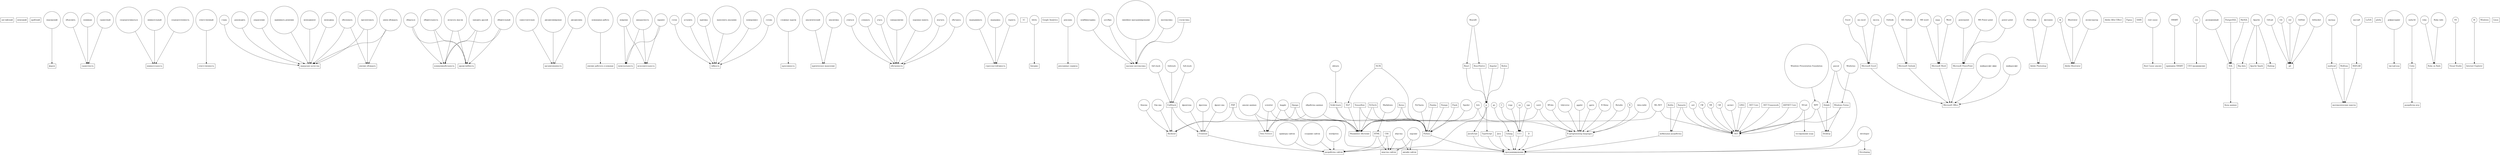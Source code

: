 digraph {
	node [shape=box]
	0 [label="английский"]
	node [shape=box]
	1 [label="немецкий"]
	node [shape=box]
	2 [label="арабский"]
	node [shape=box]
	3 [label="фарси"]
	node [shape=circle]
	4 [label="персидский"]
	node [shape=box]
	5 [label="грамотность"]
	node [shape=circle]
	6 [label="объяснить"]
	node [shape=circle]
	7 [label="понимаю"]
	node [shape=circle]
	8 [label="грамотный"]
	node [shape=box]
	9 [label="внимательность"]
	node [shape=circle]
	10 [label="сосредотачиваться"]
	node [shape=circle]
	11 [label="внимательный"]
	node [shape=circle]
	12 [label="сосредоточенность"]
	node [shape=box]
	13 [label="ответственность"]
	node [shape=circle]
	14 [label="ответственный"]
	node [shape=box]
	15 [label="лидерские качества"]
	node [shape=circle]
	16 [label="принимать решения"]
	node [shape=circle]
	17 [label="менеджмент"]
	node [shape=circle]
	18 [label="менеджер"]
	node [shape=circle]
	19 [label="глава"]
	node [shape=circle]
	20 [label="руководить"]
	node [shape=circle]
	21 [label="управление"]
	node [shape=box]
	22 [label="умение убеждать"]
	node [shape=circle]
	23 [label="обосновать"]
	node [shape=circle]
	24 [label="презентовать"]
	node [shape=circle]
	25 [label="умею убеждать"]
	node [shape=box]
	26 [label="коммуникабельность"]
	node [shape=box]
	27 [label="дружелюбность"]
	node [shape=circle]
	28 [label="общительный"]
	node [shape=circle]
	29 [label="общаться"]
	node [shape=circle]
	30 [label="общительность"]
	node [shape=circle]
	31 [label="излагать мысли"]
	node [shape=circle]
	32 [label="заводить друзей"]
	node [shape=box]
	33 [label="организованность"]
	node [shape=circle]
	34 [label="самостоятельно"]
	node [shape=circle]
	35 [label="дисциплинирован"]
	node [shape=circle]
	36 [label="дисциплина"]
	node [shape=box]
	37 [label="умение работать в команде"]
	node [shape=circle]
	38 [label="командная работа"]
	node [shape=box]
	39 [label="пунктуальность"]
	node [shape=box]
	40 [label="исполнительность"]
	node [shape=circle]
	41 [label="вовремя"]
	node [shape=circle]
	42 [label="аккуратность"]
	node [shape=circle]
	43 [label="заранее"]
	node [shape=box]
	44 [label="гибкость"]
	node [shape=circle]
	45 [label="готов"]
	node [shape=circle]
	46 [label="уступить"]
	node [shape=circle]
	47 [label="критика"]
	node [shape=circle]
	48 [label="выполнять указания"]
	node [shape=circle]
	49 [label="компромисс"]
	node [shape=circle]
	50 [label="готова"]
	node [shape=box]
	51 [label="креативность"]
	node [shape=circle]
	52 [label="сложные задачи"]
	node [shape=box]
	53 [label="критическое мышление"]
	node [shape=circle]
	54 [label="аналитический"]
	node [shape=circle]
	55 [label="аналитика"]
	node [shape=box]
	56 [label="обучаемость"]
	node [shape=circle]
	57 [label="учиться"]
	node [shape=circle]
	58 [label="узнавать"]
	node [shape=circle]
	59 [label="учусь"]
	node [shape=circle]
	60 [label="саморазвитие"]
	node [shape=circle]
	61 [label="хорошая память"]
	node [shape=circle]
	62 [label="изучать"]
	node [shape=circle]
	63 [label="обучаюсь"]
	node [shape=box]
	64 [label="стрессоустойчивость"]
	node [shape=circle]
	65 [label="выдерживать"]
	node [shape=circle]
	66 [label="выдержка"]
	node [shape=circle]
	67 [label="терпеть"]
	node [shape=box]
	68 [label="1С"]
	node [shape=box]
	69 [label="Битрикс"]
	node [shape=circle]
	70 [label=bitrix]
	node [shape=box]
	71 [label="Google Analytics"]
	node [shape=box]
	72 [label="рекламные сервисы"]
	node [shape=circle]
	73 [label="реклама"]
	node [shape=box]
	74 [label="высшая математика"]
	node [shape=circle]
	75 [label="комбинаторика"]
	node [shape=circle]
	76 [label="алгебра"]
	node [shape=circle]
	77 [label="линейное программирование"]
	node [shape=circle]
	78 [label="математика"]
	node [shape=box]
	79 [label="статистика"]
	node [shape=box]
	80 [label="Машинное обучение"]
	node [shape=box]
	81 [label="Data Science"]
	node [shape=circle]
	82 [label="анализ данных"]
	node [shape=circle]
	83 [label=scientist]
	node [shape=circle]
	84 [label=kaggle]
	node [shape=circle]
	85 [label="обработка данных"]
	node [shape=box]
	86 [label="Microsoft Office"]
	node [shape=box]
	87 [label="Microsoft Excel"]
	node [shape=box]
	88 [label="Microsoft Outlook"]
	node [shape=box]
	89 [label="Microsoft Word"]
	node [shape=box]
	90 [label="Microsoft PowerPoint"]
	node [shape=circle]
	91 [label="майкрософт офис"]
	node [shape=circle]
	92 [label="майкрософт"]
	node [shape=circle]
	93 [label="MS word"]
	node [shape=circle]
	94 [label="ворд"]
	node [shape=circle]
	95 [label=Word]
	node [shape=circle]
	96 [label=Excel]
	node [shape=circle]
	97 [label="ms excel"]
	node [shape=circle]
	98 [label="эксель"]
	node [shape=circle]
	99 [label=powerpoint]
	node [shape=circle]
	100 [label="MS Power point"]
	node [shape=circle]
	101 [label="power point"]
	node [shape=circle]
	102 [label=Outlook]
	node [shape=circle]
	103 [label="MS Outlook"]
	node [shape=box]
	104 [label="Adobe Photoshop"]
	node [shape=circle]
	105 [label=Photoshop]
	node [shape=circle]
	106 [label="фотошоп"]
	node [shape=box]
	107 [label="Adobe Illustrator"]
	node [shape=circle]
	108 [label=Ai]
	node [shape=circle]
	109 [label=Illustrator]
	node [shape=circle]
	110 [label="иллюстратор"]
	node [shape=box]
	111 [label="Adobe After Effect"]
	node [shape=box]
	112 [label=Figma]
	node [shape=box]
	113 [label=SASS]
	node [shape=box]
	114 [label="Root Cause анализ"]
	node [shape=circle]
	115 [label="root cause"]
	node [shape=box]
	116 [label="принципы SMART"]
	node [shape=circle]
	117 [label=SMART]
	node [shape=box]
	118 [label="дизайн сайтов"]
	node [shape=box]
	119 [label="верстка сайтов"]
	node [shape=circle]
	120 [label="парсинг"]
	node [shape=circle]
	121 [label="вёрстка"]
	node [shape=box]
	122 [label="СЕО продвижение"]
	node [shape=circle]
	123 [label=ceo]
	node [shape=box]
	124 [label="базы данных"]
	node [shape=box]
	125 [label=SQL]
	node [shape=circle]
	126 [label="реляционный"]
	node [shape=box]
	127 [label=PostgreSQL]
	node [shape=box]
	128 [label=MySQL]
	node [shape=box]
	129 [label="Big data"]
	node [shape=box]
	130 [label="Apache Spark"]
	node [shape=box]
	131 [label=Hadoop]
	node [shape=circle]
	132 [label=Apache]
	node [shape=box]
	133 [label=git]
	node [shape=circle]
	134 [label=GitLab]
	node [shape=circle]
	135 [label=Git]
	node [shape=circle]
	136 [label="гит"]
	node [shape=circle]
	137 [label=GitHub]
	node [shape=circle]
	138 [label=bitbucket]
	node [shape=box]
	139 [label="математические пакеты"]
	node [shape=box]
	140 [label=mathcad]
	node [shape=box]
	141 [label=Wolfram]
	node [shape=box]
	142 [label=MATLAB]
	node [shape=circle]
	143 [label="маткад"]
	node [shape=circle]
	144 [label="матлаб"]
	node [shape=box]
	145 [label=LaTeX]
	node [shape=box]
	146 [label=Desktop]
	node [shape=box]
	147 [label=Delphi]
	node [shape=box]
	148 [label="программирование"]
	node [shape=box]
	149 [label=TypeScript]
	node [shape=box]
	150 [label=Java]
	node [shape=box]
	151 [label="R (programming language)"]
	node [shape=box]
	152 [label=Golang]
	node [shape=box]
	153 [label="C++"]
	node [shape=box]
	154 [label=D]
	node [shape=box]
	155 [label=Python]
	node [shape=box]
	156 [label=JavaScript]
	node [shape=box]
	157 [label="мобильная разработка"]
	node [shape=box]
	158 [label=Kotlin]
	node [shape=circle]
	159 [label=pascal]
	node [shape=circle]
	160 [label=cpp]
	node [shape=circle]
	161 [label=C]
	node [shape=circle]
	162 [label=rcpp]
	node [shape=circle]
	163 [label="си"]
	node [shape=circle]
	164 [label=RPubs]
	node [shape=circle]
	165 [label=tidyverse]
	node [shape=circle]
	166 [label=ggplot]
	node [shape=circle]
	167 [label=ggvis]
	node [shape=circle]
	168 [label="R Shiny"]
	node [shape=circle]
	169 [label=Rstudio]
	node [shape=circle]
	170 [label=R]
	node [shape=circle]
	171 [label="data.table"]
	node [shape=circle]
	172 [label=caret]
	node [shape=circle]
	173 [label=h2o]
	node [shape=box]
	174 [label=plotly]
	node [shape=box]
	175 [label=".NET"]
	node [shape=box]
	176 [label=".NET Core"]
	node [shape=box]
	177 [label=".NET Framework"]
	node [shape=box]
	178 [label="ASP.NET Core"]
	node [shape=box]
	179 [label=Xamarin]
	node [shape=circle]
	180 [label="ML.NET"]
	node [shape=circle]
	181 [label=".net"]
	node [shape=circle]
	182 [label="F#"]
	node [shape=circle]
	183 [label=VB]
	node [shape=circle]
	184 [label="C#"]
	node [shape=circle]
	185 [label="дотнет"]
	node [shape=box]
	186 [label=LINQ]
	node [shape=box]
	187 [label="Windows Forms"]
	node [shape=circle]
	188 [label=Winforms]
	node [shape=circle]
	189 [label=WPF]
	node [shape=circle]
	190 [label="Windows Presentation Foundation"]
	node [shape=box]
	191 [label="тестирование кода"]
	node [shape=circle]
	192 [label=NUnit]
	node [shape=box]
	193 [label="чистый код"]
	node [shape=circle]
	194 [label="рефакторинг"]
	node [shape=box]
	195 [label="разработка игр"]
	node [shape=box]
	196 [label=Unity]
	node [shape=circle]
	197 [label=unity3d]
	node [shape=box]
	198 [label="разработка сайтов"]
	node [shape=circle]
	199 [label=js]
	node [shape=box]
	200 [label=React]
	node [shape=box]
	201 [label=ReactNative]
	node [shape=circle]
	202 [label=ReactJS]
	node [shape=box]
	203 [label=Angular]
	node [shape=box]
	204 [label=Redux]
	node [shape=box]
	205 [label=Backend]
	node [shape=box]
	206 [label=PHP]
	node [shape=circle]
	207 [label=go]
	node [shape=circle]
	208 [label=Spyder]
	node [shape=circle]
	209 [label=PyCharm]
	node [shape=box]
	210 [label=Pandas]
	node [shape=box]
	211 [label=Numpy]
	node [shape=box]
	212 [label="Scikit-learn"]
	node [shape=circle]
	213 [label=sklearn]
	node [shape=box]
	214 [label=PyTorch]
	node [shape=box]
	215 [label=Keras]
	node [shape=box]
	216 [label=Tensorflow]
	node [shape=box]
	217 [label=NLP]
	node [shape=box]
	218 [label=NLTK]
	node [shape=box]
	219 [label=Frontend]
	node [shape=box]
	220 [label=FullStack]
	node [shape=circle]
	221 [label="full-stack"]
	node [shape=circle]
	222 [label="full stack"]
	node [shape=circle]
	223 [label=fullstack]
	node [shape=box]
	224 [label=HTML]
	node [shape=box]
	225 [label=CSS]
	node [shape=circle]
	226 [label="фронт-энд"]
	node [shape=circle]
	227 [label="фронтенд"]
	node [shape=circle]
	228 [label="фротенд"]
	node [shape=circle]
	229 [label="бекенд"]
	node [shape=circle]
	230 [label="бэк-энд"]
	node [shape=circle]
	231 [label=Markdown]
	node [shape=box]
	232 [label="Ruby on Rails"]
	node [shape=circle]
	233 [label=ruby]
	node [shape=circle]
	234 [label="Ruby rails"]
	node [shape=box]
	235 [label=Flask]
	node [shape=box]
	236 [label=Django]
	node [shape=box]
	237 [label=Developing]
	node [shape=circle]
	238 [label=developer]
	node [shape=circle]
	239 [label="примеры сайтов"]
	node [shape=circle]
	240 [label="создание сайтов"]
	node [shape=circle]
	241 [label=wordpress]
	node [shape=box]
	242 [label="Visual Studio"]
	node [shape=circle]
	243 [label=VS]
	node [shape=box]
	244 [label="Internet Explorer"]
	node [shape=circle]
	245 [label=IE]
	node [shape=box]
	246 [label=Windows]
	node [shape=box]
	247 [label=Linux]
	4 -> 3 [constraint=true]
	6 -> 5 [constraint=true]
	7 -> 5 [constraint=true]
	8 -> 5 [constraint=true]
	10 -> 9 [constraint=true]
	11 -> 9 [constraint=true]
	12 -> 9 [constraint=true]
	14 -> 13 [constraint=true]
	16 -> 15 [constraint=true]
	17 -> 15 [constraint=true]
	18 -> 15 [constraint=true]
	19 -> 15 [constraint=true]
	20 -> 15 [constraint=true]
	21 -> 15 [constraint=true]
	23 -> 15 [constraint=true]
	23 -> 22 [constraint=true]
	24 -> 15 [constraint=true]
	24 -> 22 [constraint=true]
	25 -> 15 [constraint=true]
	25 -> 22 [constraint=true]
	28 -> 26 [constraint=true]
	28 -> 27 [constraint=true]
	29 -> 26 [constraint=true]
	29 -> 27 [constraint=true]
	30 -> 26 [constraint=true]
	30 -> 27 [constraint=true]
	31 -> 26 [constraint=true]
	31 -> 27 [constraint=true]
	32 -> 26 [constraint=true]
	32 -> 27 [constraint=true]
	34 -> 33 [constraint=true]
	35 -> 33 [constraint=true]
	36 -> 33 [constraint=true]
	38 -> 37 [constraint=true]
	41 -> 39 [constraint=true]
	41 -> 40 [constraint=true]
	42 -> 39 [constraint=true]
	42 -> 40 [constraint=true]
	43 -> 39 [constraint=true]
	43 -> 40 [constraint=true]
	45 -> 44 [constraint=true]
	46 -> 44 [constraint=true]
	47 -> 44 [constraint=true]
	48 -> 44 [constraint=true]
	49 -> 44 [constraint=true]
	50 -> 44 [constraint=true]
	52 -> 51 [constraint=true]
	54 -> 53 [constraint=true]
	55 -> 53 [constraint=true]
	57 -> 56 [constraint=true]
	58 -> 56 [constraint=true]
	59 -> 56 [constraint=true]
	60 -> 56 [constraint=true]
	61 -> 56 [constraint=true]
	62 -> 56 [constraint=true]
	63 -> 56 [constraint=true]
	65 -> 64 [constraint=true]
	66 -> 64 [constraint=true]
	67 -> 64 [constraint=true]
	70 -> 69 [constraint=true]
	73 -> 72 [constraint=true]
	75 -> 74 [constraint=true]
	76 -> 74 [constraint=true]
	77 -> 74 [constraint=true]
	78 -> 74 [constraint=true]
	79 -> 74 [constraint=true]
	82 -> 80 [constraint=true]
	82 -> 81 [constraint=true]
	83 -> 80 [constraint=true]
	83 -> 81 [constraint=true]
	84 -> 80 [constraint=true]
	84 -> 81 [constraint=true]
	85 -> 80 [constraint=true]
	85 -> 81 [constraint=true]
	87 -> 86 [constraint=true]
	88 -> 86 [constraint=true]
	89 -> 86 [constraint=true]
	90 -> 86 [constraint=true]
	91 -> 86 [constraint=true]
	92 -> 86 [constraint=true]
	93 -> 89 [constraint=true]
	94 -> 89 [constraint=true]
	95 -> 89 [constraint=true]
	96 -> 87 [constraint=true]
	97 -> 87 [constraint=true]
	98 -> 87 [constraint=true]
	99 -> 90 [constraint=true]
	100 -> 90 [constraint=true]
	101 -> 90 [constraint=true]
	102 -> 88 [constraint=true]
	103 -> 88 [constraint=true]
	105 -> 104 [constraint=true]
	106 -> 104 [constraint=true]
	108 -> 107 [constraint=true]
	109 -> 107 [constraint=true]
	110 -> 107 [constraint=true]
	115 -> 114 [constraint=true]
	117 -> 116 [constraint=true]
	120 -> 118 [constraint=true]
	120 -> 119 [constraint=true]
	121 -> 118 [constraint=true]
	121 -> 119 [constraint=true]
	123 -> 122 [constraint=true]
	125 -> 124 [constraint=true]
	126 -> 125 [constraint=true]
	127 -> 125 [constraint=true]
	128 -> 125 [constraint=true]
	132 -> 129 [constraint=true]
	132 -> 130 [constraint=true]
	132 -> 131 [constraint=true]
	134 -> 133 [constraint=true]
	135 -> 133 [constraint=true]
	136 -> 133 [constraint=true]
	137 -> 133 [constraint=true]
	138 -> 133 [constraint=true]
	140 -> 139 [constraint=true]
	141 -> 139 [constraint=true]
	142 -> 139 [constraint=true]
	143 -> 140 [constraint=true]
	144 -> 142 [constraint=true]
	147 -> 146 [constraint=true]
	149 -> 148 [constraint=true]
	150 -> 148 [constraint=true]
	151 -> 148 [constraint=true]
	152 -> 148 [constraint=true]
	153 -> 148 [constraint=true]
	154 -> 148 [constraint=true]
	155 -> 148 [constraint=true]
	156 -> 148 [constraint=true]
	157 -> 148 [constraint=true]
	158 -> 157 [constraint=true]
	159 -> 147 [constraint=true]
	159 -> 148 [constraint=true]
	160 -> 153 [constraint=true]
	161 -> 153 [constraint=true]
	162 -> 153 [constraint=true]
	163 -> 153 [constraint=true]
	164 -> 151 [constraint=true]
	165 -> 151 [constraint=true]
	166 -> 151 [constraint=true]
	167 -> 151 [constraint=true]
	168 -> 151 [constraint=true]
	169 -> 151 [constraint=true]
	170 -> 151 [constraint=true]
	171 -> 151 [constraint=true]
	172 -> 151 [constraint=true]
	172 -> 80 [constraint=true]
	173 -> 151 [constraint=true]
	173 -> 80 [constraint=true]
	176 -> 175 [constraint=true]
	177 -> 175 [constraint=true]
	178 -> 175 [constraint=true]
	179 -> 175 [constraint=true]
	179 -> 157 [constraint=true]
	180 -> 175 [constraint=true]
	180 -> 80 [constraint=true]
	181 -> 175 [constraint=true]
	182 -> 175 [constraint=true]
	183 -> 175 [constraint=true]
	184 -> 175 [constraint=true]
	185 -> 175 [constraint=true]
	186 -> 175 [constraint=true]
	187 -> 175 [constraint=true]
	187 -> 146 [constraint=true]
	188 -> 187 [constraint=true]
	189 -> 175 [constraint=true]
	189 -> 146 [constraint=true]
	190 -> 189 [constraint=true]
	192 -> 191 [constraint=true]
	192 -> 175 [constraint=true]
	194 -> 193 [constraint=true]
	196 -> 195 [constraint=true]
	197 -> 196 [constraint=true]
	199 -> 156 [constraint=true]
	199 -> 149 [constraint=true]
	199 -> 198 [constraint=true]
	200 -> 199 [constraint=true]
	201 -> 199 [constraint=true]
	202 -> 200 [constraint=true]
	202 -> 201 [constraint=true]
	203 -> 199 [constraint=true]
	204 -> 199 [constraint=true]
	206 -> 148 [constraint=true]
	206 -> 205 [constraint=true]
	207 -> 152 [constraint=true]
	208 -> 155 [constraint=true]
	209 -> 155 [constraint=true]
	210 -> 155 [constraint=true]
	211 -> 155 [constraint=true]
	212 -> 80 [constraint=true]
	212 -> 155 [constraint=true]
	213 -> 212 [constraint=true]
	214 -> 80 [constraint=true]
	214 -> 155 [constraint=true]
	215 -> 80 [constraint=true]
	215 -> 155 [constraint=true]
	216 -> 80 [constraint=true]
	216 -> 155 [constraint=true]
	217 -> 80 [constraint=true]
	218 -> 217 [constraint=true]
	218 -> 155 [constraint=true]
	219 -> 198 [constraint=true]
	220 -> 219 [constraint=true]
	220 -> 205 [constraint=true]
	221 -> 220 [constraint=true]
	222 -> 220 [constraint=true]
	223 -> 220 [constraint=true]
	224 -> 198 [constraint=true]
	224 -> 119 [constraint=true]
	225 -> 198 [constraint=true]
	225 -> 119 [constraint=true]
	226 -> 219 [constraint=true]
	227 -> 219 [constraint=true]
	228 -> 219 [constraint=true]
	229 -> 205 [constraint=true]
	230 -> 205 [constraint=true]
	231 -> 224 [constraint=true]
	233 -> 232 [constraint=true]
	234 -> 232 [constraint=true]
	235 -> 155 [constraint=true]
	236 -> 155 [constraint=true]
	236 -> 205 [constraint=true]
	238 -> 237 [constraint=true]
	238 -> 148 [constraint=true]
	239 -> 198 [constraint=true]
	240 -> 198 [constraint=true]
	241 -> 198 [constraint=true]
	243 -> 242 [constraint=true]
	245 -> 244 [constraint=true]
}
